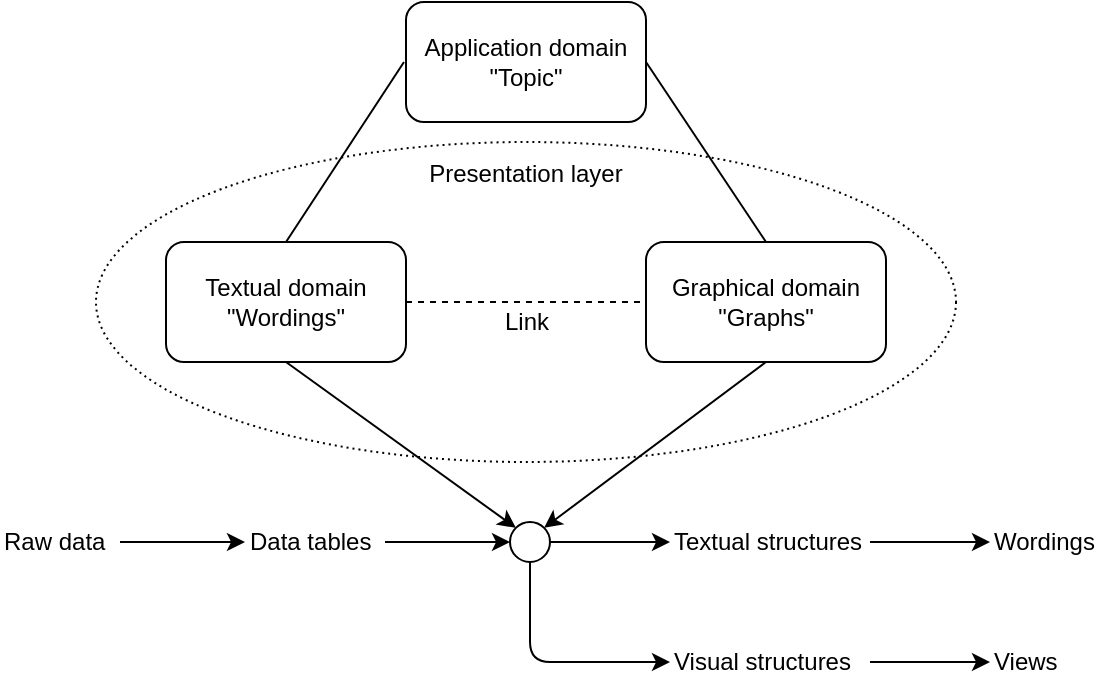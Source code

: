 <mxfile version="10.5.0" type="github"><diagram id="_VL7uKhKc0fMIs0ZXZ9x" name="Page-1"><mxGraphModel dx="1158" dy="716" grid="1" gridSize="10" guides="1" tooltips="1" connect="1" arrows="1" fold="1" page="1" pageScale="1" pageWidth="850" pageHeight="1100" math="0" shadow="0"><root><mxCell id="0"/><mxCell id="1" parent="0"/><mxCell id="IVscNwiC0p-2Aw61mTwq-1" value="Presentation layer&lt;br&gt;&lt;br&gt;&lt;br&gt;&lt;br&gt;&lt;br&gt;&lt;br&gt;&lt;br&gt;&lt;br&gt;&lt;br&gt;&lt;br&gt;" style="ellipse;whiteSpace=wrap;html=1;shadow=0;dashed=1;dashPattern=1 2;" parent="1" vertex="1"><mxGeometry x="205" y="150" width="430" height="160" as="geometry"/></mxCell><mxCell id="IVscNwiC0p-2Aw61mTwq-2" value="Application domain&lt;br&gt;&quot;Topic&quot;&lt;br&gt;" style="rounded=1;whiteSpace=wrap;html=1;" parent="1" vertex="1"><mxGeometry x="360" y="80" width="120" height="60" as="geometry"/></mxCell><mxCell id="IVscNwiC0p-2Aw61mTwq-3" value="Graphical domain&lt;br&gt;&quot;Graphs&quot;&lt;br&gt;" style="rounded=1;whiteSpace=wrap;html=1;" parent="1" vertex="1"><mxGeometry x="480" y="200" width="120" height="60" as="geometry"/></mxCell><mxCell id="IVscNwiC0p-2Aw61mTwq-4" value="Textual domain&lt;br&gt;&quot;Wordings&quot;&lt;br&gt;" style="rounded=1;whiteSpace=wrap;html=1;" parent="1" vertex="1"><mxGeometry x="240" y="200" width="120" height="60" as="geometry"/></mxCell><mxCell id="IVscNwiC0p-2Aw61mTwq-5" value="" style="endArrow=none;html=1;entryX=0.5;entryY=0;entryDx=0;entryDy=0;endFill=0;" parent="1" target="IVscNwiC0p-2Aw61mTwq-4" edge="1"><mxGeometry width="50" height="50" relative="1" as="geometry"><mxPoint x="359" y="110" as="sourcePoint"/><mxPoint x="250" y="440" as="targetPoint"/></mxGeometry></mxCell><mxCell id="IVscNwiC0p-2Aw61mTwq-6" value="" style="endArrow=none;html=1;exitX=1;exitY=0.5;exitDx=0;exitDy=0;entryX=0.5;entryY=0;entryDx=0;entryDy=0;endFill=0;" parent="1" source="IVscNwiC0p-2Aw61mTwq-2" target="IVscNwiC0p-2Aw61mTwq-3" edge="1"><mxGeometry width="50" height="50" relative="1" as="geometry"><mxPoint x="200" y="490" as="sourcePoint"/><mxPoint x="250" y="440" as="targetPoint"/></mxGeometry></mxCell><mxCell id="IVscNwiC0p-2Aw61mTwq-7" value="" style="endArrow=none;html=1;exitX=1;exitY=0.5;exitDx=0;exitDy=0;entryX=0;entryY=0.5;entryDx=0;entryDy=0;dashed=1;endFill=0;" parent="1" source="IVscNwiC0p-2Aw61mTwq-4" target="IVscNwiC0p-2Aw61mTwq-3" edge="1"><mxGeometry width="50" height="50" relative="1" as="geometry"><mxPoint x="150" y="490" as="sourcePoint"/><mxPoint x="200" y="440" as="targetPoint"/></mxGeometry></mxCell><mxCell id="IVscNwiC0p-2Aw61mTwq-8" value="Link" style="text;html=1;resizable=0;points=[];align=center;verticalAlign=middle;labelBackgroundColor=#ffffff;" parent="IVscNwiC0p-2Aw61mTwq-7" vertex="1" connectable="0"><mxGeometry x="-0.1" y="-3" relative="1" as="geometry"><mxPoint x="6" y="7" as="offset"/></mxGeometry></mxCell><mxCell id="IVscNwiC0p-2Aw61mTwq-9" value="Raw data" style="text;html=1;strokeColor=none;fillColor=none;align=left;verticalAlign=middle;whiteSpace=wrap;rounded=0;horizontal=1;labelBorderColor=none;" parent="1" vertex="1"><mxGeometry x="157" y="340" width="60" height="20" as="geometry"/></mxCell><mxCell id="IVscNwiC0p-2Aw61mTwq-10" value="Data tables" style="text;html=1;strokeColor=none;fillColor=none;align=left;verticalAlign=middle;whiteSpace=wrap;rounded=0;horizontal=1;labelBorderColor=none;" parent="1" vertex="1"><mxGeometry x="279.5" y="340" width="70" height="20" as="geometry"/></mxCell><mxCell id="IVscNwiC0p-2Aw61mTwq-11" value="Textual structures" style="text;html=1;strokeColor=none;fillColor=none;align=left;verticalAlign=middle;whiteSpace=wrap;rounded=0;horizontal=1;labelBorderColor=none;" parent="1" vertex="1"><mxGeometry x="492" y="340" width="100" height="20" as="geometry"/></mxCell><mxCell id="IVscNwiC0p-2Aw61mTwq-12" value="Visual structures" style="text;html=1;strokeColor=none;fillColor=none;align=left;verticalAlign=middle;whiteSpace=wrap;rounded=0;horizontal=1;labelBorderColor=none;" parent="1" vertex="1"><mxGeometry x="492" y="400" width="100" height="20" as="geometry"/></mxCell><mxCell id="IVscNwiC0p-2Aw61mTwq-13" value="Wordings" style="text;html=1;strokeColor=none;fillColor=none;align=left;verticalAlign=middle;whiteSpace=wrap;rounded=0;horizontal=1;labelBorderColor=none;" parent="1" vertex="1"><mxGeometry x="652" y="340" width="40" height="20" as="geometry"/></mxCell><mxCell id="IVscNwiC0p-2Aw61mTwq-14" value="" style="endArrow=classic;html=1;entryX=0;entryY=0.5;entryDx=0;entryDy=0;exitX=1;exitY=0.5;exitDx=0;exitDy=0;" parent="1" source="IVscNwiC0p-2Aw61mTwq-9" target="IVscNwiC0p-2Aw61mTwq-10" edge="1"><mxGeometry width="50" height="50" relative="1" as="geometry"><mxPoint x="207" y="490" as="sourcePoint"/><mxPoint x="257" y="440" as="targetPoint"/></mxGeometry></mxCell><mxCell id="IVscNwiC0p-2Aw61mTwq-15" value="" style="ellipse;whiteSpace=wrap;html=1;aspect=fixed;align=left;" parent="1" vertex="1"><mxGeometry x="412" y="340" width="20" height="20" as="geometry"/></mxCell><mxCell id="IVscNwiC0p-2Aw61mTwq-16" value="" style="endArrow=classic;html=1;exitX=0.5;exitY=1;exitDx=0;exitDy=0;entryX=0;entryY=0.5;entryDx=0;entryDy=0;" parent="1" source="IVscNwiC0p-2Aw61mTwq-15" target="IVscNwiC0p-2Aw61mTwq-12" edge="1"><mxGeometry width="50" height="50" relative="1" as="geometry"><mxPoint x="207" y="490" as="sourcePoint"/><mxPoint x="407" y="420" as="targetPoint"/><Array as="points"><mxPoint x="422" y="410"/></Array></mxGeometry></mxCell><mxCell id="IVscNwiC0p-2Aw61mTwq-17" value="" style="endArrow=classic;html=1;entryX=0;entryY=0.5;entryDx=0;entryDy=0;exitX=1;exitY=0.5;exitDx=0;exitDy=0;" parent="1" source="IVscNwiC0p-2Aw61mTwq-15" target="IVscNwiC0p-2Aw61mTwq-11" edge="1"><mxGeometry width="50" height="50" relative="1" as="geometry"><mxPoint x="207" y="490" as="sourcePoint"/><mxPoint x="257" y="440" as="targetPoint"/></mxGeometry></mxCell><mxCell id="IVscNwiC0p-2Aw61mTwq-18" value="" style="endArrow=classic;html=1;entryX=0;entryY=0.5;entryDx=0;entryDy=0;exitX=1;exitY=0.5;exitDx=0;exitDy=0;" parent="1" source="IVscNwiC0p-2Aw61mTwq-10" target="IVscNwiC0p-2Aw61mTwq-15" edge="1"><mxGeometry width="50" height="50" relative="1" as="geometry"><mxPoint x="317" y="435" as="sourcePoint"/><mxPoint x="367" y="385" as="targetPoint"/></mxGeometry></mxCell><mxCell id="IVscNwiC0p-2Aw61mTwq-19" value="" style="endArrow=classic;html=1;entryX=0;entryY=0.5;entryDx=0;entryDy=0;exitX=1;exitY=0.5;exitDx=0;exitDy=0;" parent="1" source="IVscNwiC0p-2Aw61mTwq-11" target="IVscNwiC0p-2Aw61mTwq-13" edge="1"><mxGeometry width="50" height="50" relative="1" as="geometry"><mxPoint x="207" y="490" as="sourcePoint"/><mxPoint x="257" y="440" as="targetPoint"/></mxGeometry></mxCell><mxCell id="IVscNwiC0p-2Aw61mTwq-20" value="" style="endArrow=classic;html=1;exitX=1;exitY=0.5;exitDx=0;exitDy=0;entryX=0;entryY=0.5;entryDx=0;entryDy=0;" parent="1" source="IVscNwiC0p-2Aw61mTwq-12" target="IVscNwiC0p-2Aw61mTwq-21" edge="1"><mxGeometry width="50" height="50" relative="1" as="geometry"><mxPoint x="107" y="500" as="sourcePoint"/><mxPoint x="157" y="450" as="targetPoint"/></mxGeometry></mxCell><mxCell id="IVscNwiC0p-2Aw61mTwq-21" value="Views&lt;br&gt;" style="text;html=1;strokeColor=none;fillColor=none;align=left;verticalAlign=middle;whiteSpace=wrap;rounded=0;horizontal=1;labelBorderColor=none;" parent="1" vertex="1"><mxGeometry x="652" y="400" width="40" height="20" as="geometry"/></mxCell><mxCell id="IVscNwiC0p-2Aw61mTwq-22" value="" style="endArrow=classic;html=1;exitX=0.5;exitY=1;exitDx=0;exitDy=0;entryX=0;entryY=0;entryDx=0;entryDy=0;" parent="1" source="IVscNwiC0p-2Aw61mTwq-4" target="IVscNwiC0p-2Aw61mTwq-15" edge="1"><mxGeometry width="50" height="50" relative="1" as="geometry"><mxPoint x="150" y="490" as="sourcePoint"/><mxPoint x="200" y="440" as="targetPoint"/></mxGeometry></mxCell><mxCell id="IVscNwiC0p-2Aw61mTwq-24" value="" style="endArrow=classic;html=1;exitX=0.5;exitY=1;exitDx=0;exitDy=0;entryX=1;entryY=0;entryDx=0;entryDy=0;" parent="1" source="IVscNwiC0p-2Aw61mTwq-3" target="IVscNwiC0p-2Aw61mTwq-15" edge="1"><mxGeometry width="50" height="50" relative="1" as="geometry"><mxPoint x="310" y="270" as="sourcePoint"/><mxPoint x="418" y="353" as="targetPoint"/></mxGeometry></mxCell></root></mxGraphModel></diagram></mxfile>